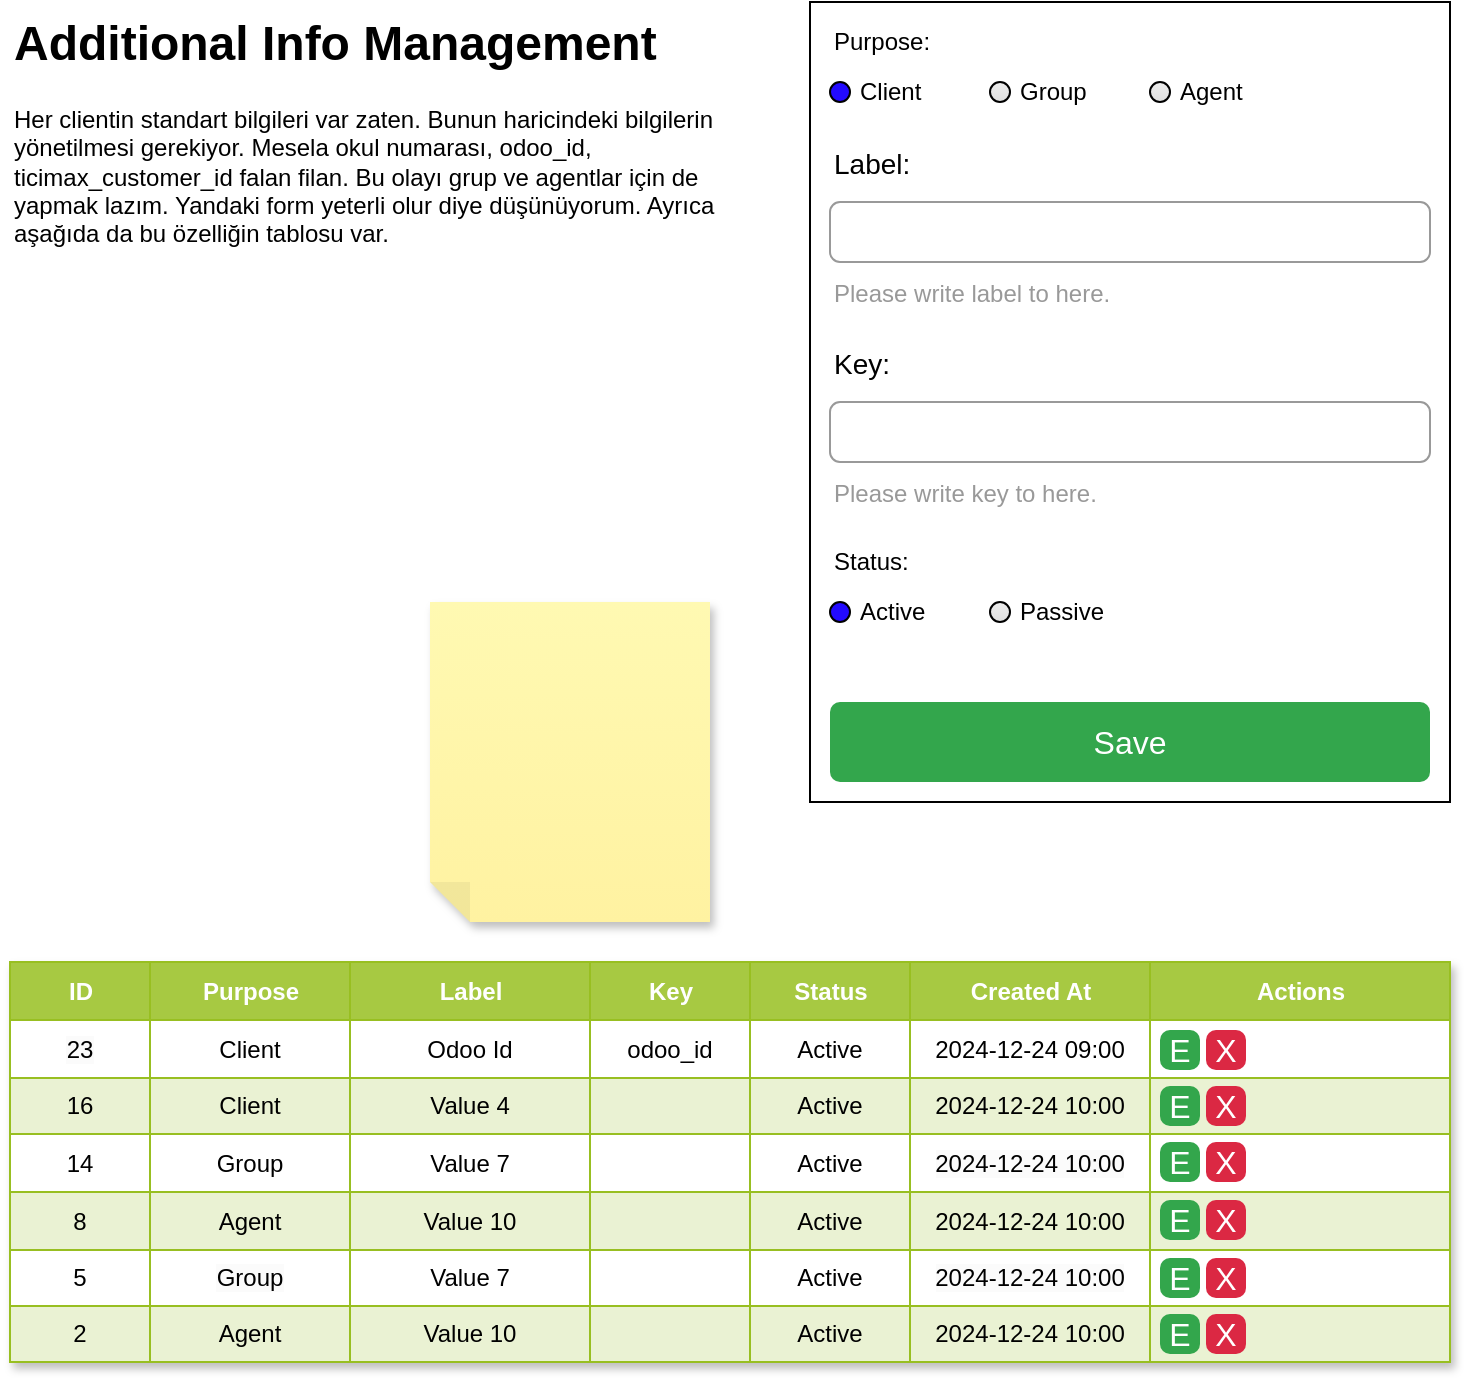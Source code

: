 <mxfile version="25.0.2">
  <diagram name="Additional Info" id="WmOmraycxfXP2fJNfxNS">
    <mxGraphModel dx="1520" dy="962" grid="1" gridSize="10" guides="1" tooltips="1" connect="1" arrows="1" fold="1" page="1" pageScale="1" pageWidth="850" pageHeight="1100" math="0" shadow="0">
      <root>
        <mxCell id="0" />
        <mxCell id="1" parent="0" />
        <mxCell id="TuhJurS4XoMdjl_hkcOm-2" value="" style="rounded=0;whiteSpace=wrap;html=1;" parent="1" vertex="1">
          <mxGeometry x="440" y="40" width="320" height="400" as="geometry" />
        </mxCell>
        <mxCell id="TuhJurS4XoMdjl_hkcOm-5" value="Purpose:" style="text;html=1;align=left;verticalAlign=middle;whiteSpace=wrap;rounded=0;" parent="1" vertex="1">
          <mxGeometry x="450" y="50" width="290" height="20" as="geometry" />
        </mxCell>
        <mxCell id="TuhJurS4XoMdjl_hkcOm-7" value="Save" style="html=1;shadow=0;dashed=0;shape=mxgraph.bootstrap.rrect;rSize=5;strokeColor=none;strokeWidth=1;fillColor=#33A64C;fontColor=#FFFFFF;whiteSpace=wrap;align=center;verticalAlign=middle;spacingLeft=0;fontStyle=0;fontSize=16;spacing=5;" parent="1" vertex="1">
          <mxGeometry x="450" y="390" width="300" height="40" as="geometry" />
        </mxCell>
        <mxCell id="TuhJurS4XoMdjl_hkcOm-8" value="Client" style="html=1;shadow=0;dashed=0;shape=mxgraph.bootstrap.radioButton2;labelPosition=right;verticalLabelPosition=middle;align=left;verticalAlign=middle;gradientColor=none;fillColor=#230AFF;checked=0;spacing=5;checkedFill=#0085FC;checkedStroke=#ffffff;fontColor=default;" parent="1" vertex="1">
          <mxGeometry x="450" y="80" width="10" height="10" as="geometry" />
        </mxCell>
        <mxCell id="TuhJurS4XoMdjl_hkcOm-9" value="Group" style="html=1;shadow=0;dashed=0;shape=mxgraph.bootstrap.radioButton2;labelPosition=right;verticalLabelPosition=middle;align=left;verticalAlign=middle;gradientColor=#DEDEDE;fillColor=#EDEDED;checked=0;spacing=5;checkedFill=#0085FC;checkedStroke=#ffffff;" parent="1" vertex="1">
          <mxGeometry x="530" y="80" width="10" height="10" as="geometry" />
        </mxCell>
        <mxCell id="TuhJurS4XoMdjl_hkcOm-12" value="Agent" style="html=1;shadow=0;dashed=0;shape=mxgraph.bootstrap.radioButton2;labelPosition=right;verticalLabelPosition=middle;align=left;verticalAlign=middle;gradientColor=#DEDEDE;fillColor=#EDEDED;checked=0;spacing=5;checkedFill=#0085FC;checkedStroke=#ffffff;" parent="1" vertex="1">
          <mxGeometry x="610" y="80" width="10" height="10" as="geometry" />
        </mxCell>
        <mxCell id="At0bTdV5Mr-35GkYm6sz-33" value="Label:" style="fillColor=none;strokeColor=none;align=left;fontSize=14;" parent="1" vertex="1">
          <mxGeometry x="450" y="100" width="260" height="40" as="geometry" />
        </mxCell>
        <mxCell id="At0bTdV5Mr-35GkYm6sz-34" value="" style="html=1;shadow=0;dashed=0;shape=mxgraph.bootstrap.rrect;rSize=5;fillColor=none;strokeColor=#999999;align=left;spacing=15;fontSize=14;fontColor=#6C767D;" parent="1" vertex="1">
          <mxGeometry x="450" y="140" width="300" height="30" as="geometry" />
        </mxCell>
        <mxCell id="At0bTdV5Mr-35GkYm6sz-36" value="Key:" style="fillColor=none;strokeColor=none;align=left;fontSize=14;" parent="1" vertex="1">
          <mxGeometry x="450" y="200" width="260" height="40" as="geometry" />
        </mxCell>
        <mxCell id="At0bTdV5Mr-35GkYm6sz-37" value="" style="html=1;shadow=0;dashed=0;shape=mxgraph.bootstrap.rrect;rSize=5;fillColor=none;strokeColor=#999999;align=left;spacing=15;fontSize=14;fontColor=#6C767D;" parent="1" vertex="1">
          <mxGeometry x="450" y="240" width="300" height="30" as="geometry" />
        </mxCell>
        <mxCell id="At0bTdV5Mr-35GkYm6sz-66" value="Status:" style="text;html=1;align=left;verticalAlign=middle;whiteSpace=wrap;rounded=0;" parent="1" vertex="1">
          <mxGeometry x="450" y="310" width="290" height="20" as="geometry" />
        </mxCell>
        <mxCell id="At0bTdV5Mr-35GkYm6sz-67" value="Active" style="html=1;shadow=0;dashed=0;shape=mxgraph.bootstrap.radioButton2;labelPosition=right;verticalLabelPosition=middle;align=left;verticalAlign=middle;gradientColor=none;fillColor=#230AFF;checked=0;spacing=5;checkedFill=#0085FC;checkedStroke=#ffffff;fontColor=default;" parent="1" vertex="1">
          <mxGeometry x="450" y="340" width="10" height="10" as="geometry" />
        </mxCell>
        <mxCell id="At0bTdV5Mr-35GkYm6sz-68" value="Passive" style="html=1;shadow=0;dashed=0;shape=mxgraph.bootstrap.radioButton2;labelPosition=right;verticalLabelPosition=middle;align=left;verticalAlign=middle;gradientColor=#DEDEDE;fillColor=#EDEDED;checked=0;spacing=5;checkedFill=#0085FC;checkedStroke=#ffffff;" parent="1" vertex="1">
          <mxGeometry x="530" y="340" width="10" height="10" as="geometry" />
        </mxCell>
        <mxCell id="At0bTdV5Mr-35GkYm6sz-70" value="&lt;h1 style=&quot;margin-top: 0px;&quot;&gt;Additional Info Management&lt;/h1&gt;&lt;p&gt;Her clientin standart bilgileri var zaten. Bunun haricindeki bilgilerin yönetilmesi gerekiyor. Mesela okul numarası, odoo_id, ticimax_customer_id falan filan. Bu olayı grup ve agentlar için de yapmak lazım. Yandaki form yeterli olur diye düşünüyorum. Ayrıca aşağıda da bu özelliğin tablosu var.&lt;/p&gt;" style="text;html=1;whiteSpace=wrap;overflow=hidden;rounded=0;" parent="1" vertex="1">
          <mxGeometry x="40" y="40" width="360" height="160" as="geometry" />
        </mxCell>
        <mxCell id="At0bTdV5Mr-35GkYm6sz-78" value="Please write label to here." style="fillColor=none;strokeColor=none;align=left;spacing=2;fontSize=12;fontColor=#999999;" parent="1" vertex="1">
          <mxGeometry x="450" y="170" width="300" height="30" as="geometry" />
        </mxCell>
        <mxCell id="At0bTdV5Mr-35GkYm6sz-79" value="Please write key to here." style="fillColor=none;strokeColor=none;align=left;spacing=2;fontSize=12;fontColor=#999999;" parent="1" vertex="1">
          <mxGeometry x="450" y="270" width="300" height="30" as="geometry" />
        </mxCell>
        <mxCell id="87xBrkdjX0edpppWRUQc-318" value="Assets" style="childLayout=tableLayout;recursiveResize=0;strokeColor=#98bf21;fillColor=#A7C942;shadow=1;" vertex="1" parent="1">
          <mxGeometry x="40" y="520" width="720" height="200" as="geometry" />
        </mxCell>
        <mxCell id="87xBrkdjX0edpppWRUQc-319" style="shape=tableRow;horizontal=0;startSize=0;swimlaneHead=0;swimlaneBody=0;top=0;left=0;bottom=0;right=0;dropTarget=0;collapsible=0;recursiveResize=0;expand=0;fontStyle=0;strokeColor=inherit;fillColor=#ffffff;" vertex="1" parent="87xBrkdjX0edpppWRUQc-318">
          <mxGeometry width="720" height="29" as="geometry" />
        </mxCell>
        <mxCell id="87xBrkdjX0edpppWRUQc-344" value="ID" style="connectable=0;recursiveResize=0;strokeColor=inherit;fillColor=#A7C942;align=center;fontStyle=1;fontColor=#FFFFFF;html=1;" vertex="1" parent="87xBrkdjX0edpppWRUQc-319">
          <mxGeometry width="70" height="29" as="geometry">
            <mxRectangle width="70" height="29" as="alternateBounds" />
          </mxGeometry>
        </mxCell>
        <mxCell id="87xBrkdjX0edpppWRUQc-339" value="Purpose" style="connectable=0;recursiveResize=0;strokeColor=inherit;fillColor=#A7C942;align=center;fontStyle=1;fontColor=#FFFFFF;html=1;" vertex="1" parent="87xBrkdjX0edpppWRUQc-319">
          <mxGeometry x="70" width="100" height="29" as="geometry">
            <mxRectangle width="100" height="29" as="alternateBounds" />
          </mxGeometry>
        </mxCell>
        <mxCell id="87xBrkdjX0edpppWRUQc-320" value="Label" style="connectable=0;recursiveResize=0;strokeColor=inherit;fillColor=#A7C942;align=center;fontStyle=1;fontColor=#FFFFFF;html=1;" vertex="1" parent="87xBrkdjX0edpppWRUQc-319">
          <mxGeometry x="170" width="120" height="29" as="geometry">
            <mxRectangle width="120" height="29" as="alternateBounds" />
          </mxGeometry>
        </mxCell>
        <mxCell id="87xBrkdjX0edpppWRUQc-354" value="Key" style="connectable=0;recursiveResize=0;strokeColor=inherit;fillColor=#A7C942;align=center;fontStyle=1;fontColor=#FFFFFF;html=1;" vertex="1" parent="87xBrkdjX0edpppWRUQc-319">
          <mxGeometry x="290" width="80" height="29" as="geometry">
            <mxRectangle width="80" height="29" as="alternateBounds" />
          </mxGeometry>
        </mxCell>
        <mxCell id="87xBrkdjX0edpppWRUQc-321" value="Status" style="connectable=0;recursiveResize=0;strokeColor=inherit;fillColor=#A7C942;align=center;fontStyle=1;fontColor=#FFFFFF;html=1;" vertex="1" parent="87xBrkdjX0edpppWRUQc-319">
          <mxGeometry x="370" width="80" height="29" as="geometry">
            <mxRectangle width="80" height="29" as="alternateBounds" />
          </mxGeometry>
        </mxCell>
        <mxCell id="87xBrkdjX0edpppWRUQc-322" value="Created At" style="connectable=0;recursiveResize=0;strokeColor=inherit;fillColor=#A7C942;align=center;fontStyle=1;fontColor=#FFFFFF;html=1;" vertex="1" parent="87xBrkdjX0edpppWRUQc-319">
          <mxGeometry x="450" width="120" height="29" as="geometry">
            <mxRectangle width="120" height="29" as="alternateBounds" />
          </mxGeometry>
        </mxCell>
        <mxCell id="87xBrkdjX0edpppWRUQc-349" value="Actions" style="connectable=0;recursiveResize=0;strokeColor=inherit;fillColor=#A7C942;align=center;fontStyle=1;fontColor=#FFFFFF;html=1;" vertex="1" parent="87xBrkdjX0edpppWRUQc-319">
          <mxGeometry x="570" width="150" height="29" as="geometry">
            <mxRectangle width="150" height="29" as="alternateBounds" />
          </mxGeometry>
        </mxCell>
        <mxCell id="87xBrkdjX0edpppWRUQc-323" value="" style="shape=tableRow;horizontal=0;startSize=0;swimlaneHead=0;swimlaneBody=0;top=0;left=0;bottom=0;right=0;dropTarget=0;collapsible=0;recursiveResize=0;expand=0;fontStyle=0;strokeColor=inherit;fillColor=#ffffff;" vertex="1" parent="87xBrkdjX0edpppWRUQc-318">
          <mxGeometry y="29" width="720" height="29" as="geometry" />
        </mxCell>
        <mxCell id="87xBrkdjX0edpppWRUQc-345" value="&lt;span style=&quot;color: rgb(0, 0, 0); font-family: Helvetica; font-size: 12px; font-style: normal; font-variant-ligatures: normal; font-variant-caps: normal; font-weight: 400; letter-spacing: normal; orphans: 2; text-align: center; text-indent: 0px; text-transform: none; widows: 2; word-spacing: 0px; -webkit-text-stroke-width: 0px; white-space: normal; background-color: rgb(251, 251, 251); text-decoration-thickness: initial; text-decoration-style: initial; text-decoration-color: initial; display: inline !important; float: none;&quot;&gt;23&lt;/span&gt;" style="connectable=0;recursiveResize=0;strokeColor=inherit;fillColor=inherit;align=center;whiteSpace=wrap;html=1;" vertex="1" parent="87xBrkdjX0edpppWRUQc-323">
          <mxGeometry width="70" height="29" as="geometry">
            <mxRectangle width="70" height="29" as="alternateBounds" />
          </mxGeometry>
        </mxCell>
        <mxCell id="87xBrkdjX0edpppWRUQc-340" value="Client" style="connectable=0;recursiveResize=0;strokeColor=inherit;fillColor=inherit;align=center;whiteSpace=wrap;html=1;" vertex="1" parent="87xBrkdjX0edpppWRUQc-323">
          <mxGeometry x="70" width="100" height="29" as="geometry">
            <mxRectangle width="100" height="29" as="alternateBounds" />
          </mxGeometry>
        </mxCell>
        <mxCell id="87xBrkdjX0edpppWRUQc-324" value="Odoo Id" style="connectable=0;recursiveResize=0;strokeColor=inherit;fillColor=inherit;align=center;whiteSpace=wrap;html=1;" vertex="1" parent="87xBrkdjX0edpppWRUQc-323">
          <mxGeometry x="170" width="120" height="29" as="geometry">
            <mxRectangle width="120" height="29" as="alternateBounds" />
          </mxGeometry>
        </mxCell>
        <mxCell id="87xBrkdjX0edpppWRUQc-355" value="odoo_id" style="connectable=0;recursiveResize=0;strokeColor=inherit;fillColor=inherit;align=center;whiteSpace=wrap;html=1;" vertex="1" parent="87xBrkdjX0edpppWRUQc-323">
          <mxGeometry x="290" width="80" height="29" as="geometry">
            <mxRectangle width="80" height="29" as="alternateBounds" />
          </mxGeometry>
        </mxCell>
        <mxCell id="87xBrkdjX0edpppWRUQc-325" value="Active" style="connectable=0;recursiveResize=0;strokeColor=inherit;fillColor=inherit;align=center;whiteSpace=wrap;html=1;" vertex="1" parent="87xBrkdjX0edpppWRUQc-323">
          <mxGeometry x="370" width="80" height="29" as="geometry">
            <mxRectangle width="80" height="29" as="alternateBounds" />
          </mxGeometry>
        </mxCell>
        <mxCell id="87xBrkdjX0edpppWRUQc-326" value="2024-12-24 09:00" style="connectable=0;recursiveResize=0;strokeColor=inherit;fillColor=inherit;align=center;whiteSpace=wrap;html=1;" vertex="1" parent="87xBrkdjX0edpppWRUQc-323">
          <mxGeometry x="450" width="120" height="29" as="geometry">
            <mxRectangle width="120" height="29" as="alternateBounds" />
          </mxGeometry>
        </mxCell>
        <mxCell id="87xBrkdjX0edpppWRUQc-350" value="" style="connectable=0;recursiveResize=0;strokeColor=inherit;fillColor=inherit;align=center;whiteSpace=wrap;html=1;" vertex="1" parent="87xBrkdjX0edpppWRUQc-323">
          <mxGeometry x="570" width="150" height="29" as="geometry">
            <mxRectangle width="150" height="29" as="alternateBounds" />
          </mxGeometry>
        </mxCell>
        <mxCell id="87xBrkdjX0edpppWRUQc-327" value="" style="shape=tableRow;horizontal=0;startSize=0;swimlaneHead=0;swimlaneBody=0;top=0;left=0;bottom=0;right=0;dropTarget=0;collapsible=0;recursiveResize=0;expand=0;fontStyle=1;strokeColor=inherit;fillColor=#EAF2D3;" vertex="1" parent="87xBrkdjX0edpppWRUQc-318">
          <mxGeometry y="58" width="720" height="28" as="geometry" />
        </mxCell>
        <mxCell id="87xBrkdjX0edpppWRUQc-346" value="16" style="connectable=0;recursiveResize=0;strokeColor=inherit;fillColor=inherit;whiteSpace=wrap;html=1;" vertex="1" parent="87xBrkdjX0edpppWRUQc-327">
          <mxGeometry width="70" height="28" as="geometry">
            <mxRectangle width="70" height="28" as="alternateBounds" />
          </mxGeometry>
        </mxCell>
        <mxCell id="87xBrkdjX0edpppWRUQc-341" value="Client" style="connectable=0;recursiveResize=0;strokeColor=inherit;fillColor=inherit;whiteSpace=wrap;html=1;" vertex="1" parent="87xBrkdjX0edpppWRUQc-327">
          <mxGeometry x="70" width="100" height="28" as="geometry">
            <mxRectangle width="100" height="28" as="alternateBounds" />
          </mxGeometry>
        </mxCell>
        <mxCell id="87xBrkdjX0edpppWRUQc-328" value="Value 4" style="connectable=0;recursiveResize=0;strokeColor=inherit;fillColor=inherit;whiteSpace=wrap;html=1;" vertex="1" parent="87xBrkdjX0edpppWRUQc-327">
          <mxGeometry x="170" width="120" height="28" as="geometry">
            <mxRectangle width="120" height="28" as="alternateBounds" />
          </mxGeometry>
        </mxCell>
        <mxCell id="87xBrkdjX0edpppWRUQc-356" style="connectable=0;recursiveResize=0;strokeColor=inherit;fillColor=inherit;whiteSpace=wrap;html=1;" vertex="1" parent="87xBrkdjX0edpppWRUQc-327">
          <mxGeometry x="290" width="80" height="28" as="geometry">
            <mxRectangle width="80" height="28" as="alternateBounds" />
          </mxGeometry>
        </mxCell>
        <mxCell id="87xBrkdjX0edpppWRUQc-329" value="Active" style="connectable=0;recursiveResize=0;strokeColor=inherit;fillColor=inherit;whiteSpace=wrap;html=1;" vertex="1" parent="87xBrkdjX0edpppWRUQc-327">
          <mxGeometry x="370" width="80" height="28" as="geometry">
            <mxRectangle width="80" height="28" as="alternateBounds" />
          </mxGeometry>
        </mxCell>
        <mxCell id="87xBrkdjX0edpppWRUQc-330" value="2024-12-24 10:00" style="connectable=0;recursiveResize=0;strokeColor=inherit;fillColor=inherit;whiteSpace=wrap;html=1;" vertex="1" parent="87xBrkdjX0edpppWRUQc-327">
          <mxGeometry x="450" width="120" height="28" as="geometry">
            <mxRectangle width="120" height="28" as="alternateBounds" />
          </mxGeometry>
        </mxCell>
        <mxCell id="87xBrkdjX0edpppWRUQc-351" style="connectable=0;recursiveResize=0;strokeColor=inherit;fillColor=inherit;whiteSpace=wrap;html=1;" vertex="1" parent="87xBrkdjX0edpppWRUQc-327">
          <mxGeometry x="570" width="150" height="28" as="geometry">
            <mxRectangle width="150" height="28" as="alternateBounds" />
          </mxGeometry>
        </mxCell>
        <mxCell id="87xBrkdjX0edpppWRUQc-331" value="" style="shape=tableRow;horizontal=0;startSize=0;swimlaneHead=0;swimlaneBody=0;top=0;left=0;bottom=0;right=0;dropTarget=0;collapsible=0;recursiveResize=0;expand=0;fontStyle=0;strokeColor=inherit;fillColor=#ffffff;" vertex="1" parent="87xBrkdjX0edpppWRUQc-318">
          <mxGeometry y="86" width="720" height="29" as="geometry" />
        </mxCell>
        <mxCell id="87xBrkdjX0edpppWRUQc-347" value="14" style="connectable=0;recursiveResize=0;strokeColor=inherit;fillColor=inherit;fontStyle=0;align=center;whiteSpace=wrap;html=1;" vertex="1" parent="87xBrkdjX0edpppWRUQc-331">
          <mxGeometry width="70" height="29" as="geometry">
            <mxRectangle width="70" height="29" as="alternateBounds" />
          </mxGeometry>
        </mxCell>
        <mxCell id="87xBrkdjX0edpppWRUQc-342" value="Group" style="connectable=0;recursiveResize=0;strokeColor=inherit;fillColor=inherit;fontStyle=0;align=center;whiteSpace=wrap;html=1;" vertex="1" parent="87xBrkdjX0edpppWRUQc-331">
          <mxGeometry x="70" width="100" height="29" as="geometry">
            <mxRectangle width="100" height="29" as="alternateBounds" />
          </mxGeometry>
        </mxCell>
        <mxCell id="87xBrkdjX0edpppWRUQc-332" value="Value 7" style="connectable=0;recursiveResize=0;strokeColor=inherit;fillColor=inherit;fontStyle=0;align=center;whiteSpace=wrap;html=1;" vertex="1" parent="87xBrkdjX0edpppWRUQc-331">
          <mxGeometry x="170" width="120" height="29" as="geometry">
            <mxRectangle width="120" height="29" as="alternateBounds" />
          </mxGeometry>
        </mxCell>
        <mxCell id="87xBrkdjX0edpppWRUQc-357" style="connectable=0;recursiveResize=0;strokeColor=inherit;fillColor=inherit;fontStyle=0;align=center;whiteSpace=wrap;html=1;" vertex="1" parent="87xBrkdjX0edpppWRUQc-331">
          <mxGeometry x="290" width="80" height="29" as="geometry">
            <mxRectangle width="80" height="29" as="alternateBounds" />
          </mxGeometry>
        </mxCell>
        <mxCell id="87xBrkdjX0edpppWRUQc-333" value="Active" style="connectable=0;recursiveResize=0;strokeColor=inherit;fillColor=inherit;fontStyle=0;align=center;whiteSpace=wrap;html=1;" vertex="1" parent="87xBrkdjX0edpppWRUQc-331">
          <mxGeometry x="370" width="80" height="29" as="geometry">
            <mxRectangle width="80" height="29" as="alternateBounds" />
          </mxGeometry>
        </mxCell>
        <mxCell id="87xBrkdjX0edpppWRUQc-334" value="&lt;span style=&quot;color: rgb(0, 0, 0); font-family: Helvetica; font-size: 12px; font-style: normal; font-variant-ligatures: normal; font-variant-caps: normal; font-weight: 400; letter-spacing: normal; orphans: 2; text-align: center; text-indent: 0px; text-transform: none; widows: 2; word-spacing: 0px; -webkit-text-stroke-width: 0px; white-space: normal; background-color: rgb(251, 251, 251); text-decoration-thickness: initial; text-decoration-style: initial; text-decoration-color: initial; display: inline !important; float: none;&quot;&gt;2024-12-24 10:00&lt;/span&gt;" style="connectable=0;recursiveResize=0;strokeColor=inherit;fillColor=inherit;fontStyle=0;align=center;whiteSpace=wrap;html=1;" vertex="1" parent="87xBrkdjX0edpppWRUQc-331">
          <mxGeometry x="450" width="120" height="29" as="geometry">
            <mxRectangle width="120" height="29" as="alternateBounds" />
          </mxGeometry>
        </mxCell>
        <mxCell id="87xBrkdjX0edpppWRUQc-352" style="connectable=0;recursiveResize=0;strokeColor=inherit;fillColor=inherit;fontStyle=0;align=center;whiteSpace=wrap;html=1;" vertex="1" parent="87xBrkdjX0edpppWRUQc-331">
          <mxGeometry x="570" width="150" height="29" as="geometry">
            <mxRectangle width="150" height="29" as="alternateBounds" />
          </mxGeometry>
        </mxCell>
        <mxCell id="87xBrkdjX0edpppWRUQc-335" value="" style="shape=tableRow;horizontal=0;startSize=0;swimlaneHead=0;swimlaneBody=0;top=0;left=0;bottom=0;right=0;dropTarget=0;collapsible=0;recursiveResize=0;expand=0;fontStyle=1;strokeColor=inherit;fillColor=#EAF2D3;" vertex="1" parent="87xBrkdjX0edpppWRUQc-318">
          <mxGeometry y="115" width="720" height="29" as="geometry" />
        </mxCell>
        <mxCell id="87xBrkdjX0edpppWRUQc-348" value="8" style="connectable=0;recursiveResize=0;strokeColor=inherit;fillColor=inherit;whiteSpace=wrap;html=1;" vertex="1" parent="87xBrkdjX0edpppWRUQc-335">
          <mxGeometry width="70" height="29" as="geometry">
            <mxRectangle width="70" height="29" as="alternateBounds" />
          </mxGeometry>
        </mxCell>
        <mxCell id="87xBrkdjX0edpppWRUQc-343" value="Agent" style="connectable=0;recursiveResize=0;strokeColor=inherit;fillColor=inherit;whiteSpace=wrap;html=1;" vertex="1" parent="87xBrkdjX0edpppWRUQc-335">
          <mxGeometry x="70" width="100" height="29" as="geometry">
            <mxRectangle width="100" height="29" as="alternateBounds" />
          </mxGeometry>
        </mxCell>
        <mxCell id="87xBrkdjX0edpppWRUQc-336" value="Value 10" style="connectable=0;recursiveResize=0;strokeColor=inherit;fillColor=inherit;whiteSpace=wrap;html=1;" vertex="1" parent="87xBrkdjX0edpppWRUQc-335">
          <mxGeometry x="170" width="120" height="29" as="geometry">
            <mxRectangle width="120" height="29" as="alternateBounds" />
          </mxGeometry>
        </mxCell>
        <mxCell id="87xBrkdjX0edpppWRUQc-358" style="connectable=0;recursiveResize=0;strokeColor=inherit;fillColor=inherit;whiteSpace=wrap;html=1;" vertex="1" parent="87xBrkdjX0edpppWRUQc-335">
          <mxGeometry x="290" width="80" height="29" as="geometry">
            <mxRectangle width="80" height="29" as="alternateBounds" />
          </mxGeometry>
        </mxCell>
        <mxCell id="87xBrkdjX0edpppWRUQc-337" value="Active" style="connectable=0;recursiveResize=0;strokeColor=inherit;fillColor=inherit;whiteSpace=wrap;html=1;" vertex="1" parent="87xBrkdjX0edpppWRUQc-335">
          <mxGeometry x="370" width="80" height="29" as="geometry">
            <mxRectangle width="80" height="29" as="alternateBounds" />
          </mxGeometry>
        </mxCell>
        <mxCell id="87xBrkdjX0edpppWRUQc-338" value="2024-12-24 10:00" style="connectable=0;recursiveResize=0;strokeColor=inherit;fillColor=inherit;whiteSpace=wrap;html=1;" vertex="1" parent="87xBrkdjX0edpppWRUQc-335">
          <mxGeometry x="450" width="120" height="29" as="geometry">
            <mxRectangle width="120" height="29" as="alternateBounds" />
          </mxGeometry>
        </mxCell>
        <mxCell id="87xBrkdjX0edpppWRUQc-353" style="connectable=0;recursiveResize=0;strokeColor=inherit;fillColor=inherit;whiteSpace=wrap;html=1;" vertex="1" parent="87xBrkdjX0edpppWRUQc-335">
          <mxGeometry x="570" width="150" height="29" as="geometry">
            <mxRectangle width="150" height="29" as="alternateBounds" />
          </mxGeometry>
        </mxCell>
        <mxCell id="87xBrkdjX0edpppWRUQc-359" value="" style="shape=tableRow;horizontal=0;startSize=0;swimlaneHead=0;swimlaneBody=0;top=0;left=0;bottom=0;right=0;dropTarget=0;collapsible=0;recursiveResize=0;expand=0;fontStyle=0;strokeColor=inherit;fillColor=#ffffff;" vertex="1" parent="87xBrkdjX0edpppWRUQc-318">
          <mxGeometry y="144" width="720" height="28" as="geometry" />
        </mxCell>
        <mxCell id="87xBrkdjX0edpppWRUQc-360" value="5" style="connectable=0;recursiveResize=0;strokeColor=inherit;fillColor=inherit;fontStyle=0;align=center;whiteSpace=wrap;html=1;" vertex="1" parent="87xBrkdjX0edpppWRUQc-359">
          <mxGeometry width="70" height="28" as="geometry">
            <mxRectangle width="70" height="28" as="alternateBounds" />
          </mxGeometry>
        </mxCell>
        <mxCell id="87xBrkdjX0edpppWRUQc-361" value="&lt;span style=&quot;color: rgb(0, 0, 0); font-family: Helvetica; font-size: 12px; font-style: normal; font-variant-ligatures: normal; font-variant-caps: normal; font-weight: 400; letter-spacing: normal; orphans: 2; text-align: center; text-indent: 0px; text-transform: none; widows: 2; word-spacing: 0px; -webkit-text-stroke-width: 0px; white-space: normal; background-color: rgb(251, 251, 251); text-decoration-thickness: initial; text-decoration-style: initial; text-decoration-color: initial; display: inline !important; float: none;&quot;&gt;Group&lt;/span&gt;" style="connectable=0;recursiveResize=0;strokeColor=inherit;fillColor=inherit;fontStyle=0;align=center;whiteSpace=wrap;html=1;" vertex="1" parent="87xBrkdjX0edpppWRUQc-359">
          <mxGeometry x="70" width="100" height="28" as="geometry">
            <mxRectangle width="100" height="28" as="alternateBounds" />
          </mxGeometry>
        </mxCell>
        <mxCell id="87xBrkdjX0edpppWRUQc-362" value="Value 7" style="connectable=0;recursiveResize=0;strokeColor=inherit;fillColor=inherit;fontStyle=0;align=center;whiteSpace=wrap;html=1;" vertex="1" parent="87xBrkdjX0edpppWRUQc-359">
          <mxGeometry x="170" width="120" height="28" as="geometry">
            <mxRectangle width="120" height="28" as="alternateBounds" />
          </mxGeometry>
        </mxCell>
        <mxCell id="87xBrkdjX0edpppWRUQc-363" style="connectable=0;recursiveResize=0;strokeColor=inherit;fillColor=inherit;fontStyle=0;align=center;whiteSpace=wrap;html=1;" vertex="1" parent="87xBrkdjX0edpppWRUQc-359">
          <mxGeometry x="290" width="80" height="28" as="geometry">
            <mxRectangle width="80" height="28" as="alternateBounds" />
          </mxGeometry>
        </mxCell>
        <mxCell id="87xBrkdjX0edpppWRUQc-364" value="Active" style="connectable=0;recursiveResize=0;strokeColor=inherit;fillColor=inherit;fontStyle=0;align=center;whiteSpace=wrap;html=1;" vertex="1" parent="87xBrkdjX0edpppWRUQc-359">
          <mxGeometry x="370" width="80" height="28" as="geometry">
            <mxRectangle width="80" height="28" as="alternateBounds" />
          </mxGeometry>
        </mxCell>
        <mxCell id="87xBrkdjX0edpppWRUQc-365" value="&lt;span style=&quot;color: rgb(0, 0, 0); font-family: Helvetica; font-size: 12px; font-style: normal; font-variant-ligatures: normal; font-variant-caps: normal; font-weight: 400; letter-spacing: normal; orphans: 2; text-align: center; text-indent: 0px; text-transform: none; widows: 2; word-spacing: 0px; -webkit-text-stroke-width: 0px; white-space: normal; background-color: rgb(251, 251, 251); text-decoration-thickness: initial; text-decoration-style: initial; text-decoration-color: initial; display: inline !important; float: none;&quot;&gt;2024-12-24 10:00&lt;/span&gt;" style="connectable=0;recursiveResize=0;strokeColor=inherit;fillColor=inherit;fontStyle=0;align=center;whiteSpace=wrap;html=1;" vertex="1" parent="87xBrkdjX0edpppWRUQc-359">
          <mxGeometry x="450" width="120" height="28" as="geometry">
            <mxRectangle width="120" height="28" as="alternateBounds" />
          </mxGeometry>
        </mxCell>
        <mxCell id="87xBrkdjX0edpppWRUQc-366" style="connectable=0;recursiveResize=0;strokeColor=inherit;fillColor=inherit;fontStyle=0;align=center;whiteSpace=wrap;html=1;" vertex="1" parent="87xBrkdjX0edpppWRUQc-359">
          <mxGeometry x="570" width="150" height="28" as="geometry">
            <mxRectangle width="150" height="28" as="alternateBounds" />
          </mxGeometry>
        </mxCell>
        <mxCell id="87xBrkdjX0edpppWRUQc-367" value="" style="shape=tableRow;horizontal=0;startSize=0;swimlaneHead=0;swimlaneBody=0;top=0;left=0;bottom=0;right=0;dropTarget=0;collapsible=0;recursiveResize=0;expand=0;fontStyle=1;strokeColor=inherit;fillColor=#EAF2D3;" vertex="1" parent="87xBrkdjX0edpppWRUQc-318">
          <mxGeometry y="172" width="720" height="28" as="geometry" />
        </mxCell>
        <mxCell id="87xBrkdjX0edpppWRUQc-368" value="2" style="connectable=0;recursiveResize=0;strokeColor=inherit;fillColor=inherit;whiteSpace=wrap;html=1;" vertex="1" parent="87xBrkdjX0edpppWRUQc-367">
          <mxGeometry width="70" height="28" as="geometry">
            <mxRectangle width="70" height="28" as="alternateBounds" />
          </mxGeometry>
        </mxCell>
        <mxCell id="87xBrkdjX0edpppWRUQc-369" value="Agent" style="connectable=0;recursiveResize=0;strokeColor=inherit;fillColor=inherit;whiteSpace=wrap;html=1;" vertex="1" parent="87xBrkdjX0edpppWRUQc-367">
          <mxGeometry x="70" width="100" height="28" as="geometry">
            <mxRectangle width="100" height="28" as="alternateBounds" />
          </mxGeometry>
        </mxCell>
        <mxCell id="87xBrkdjX0edpppWRUQc-370" value="Value 10" style="connectable=0;recursiveResize=0;strokeColor=inherit;fillColor=inherit;whiteSpace=wrap;html=1;" vertex="1" parent="87xBrkdjX0edpppWRUQc-367">
          <mxGeometry x="170" width="120" height="28" as="geometry">
            <mxRectangle width="120" height="28" as="alternateBounds" />
          </mxGeometry>
        </mxCell>
        <mxCell id="87xBrkdjX0edpppWRUQc-371" style="connectable=0;recursiveResize=0;strokeColor=inherit;fillColor=inherit;whiteSpace=wrap;html=1;" vertex="1" parent="87xBrkdjX0edpppWRUQc-367">
          <mxGeometry x="290" width="80" height="28" as="geometry">
            <mxRectangle width="80" height="28" as="alternateBounds" />
          </mxGeometry>
        </mxCell>
        <mxCell id="87xBrkdjX0edpppWRUQc-372" value="Active" style="connectable=0;recursiveResize=0;strokeColor=inherit;fillColor=inherit;whiteSpace=wrap;html=1;" vertex="1" parent="87xBrkdjX0edpppWRUQc-367">
          <mxGeometry x="370" width="80" height="28" as="geometry">
            <mxRectangle width="80" height="28" as="alternateBounds" />
          </mxGeometry>
        </mxCell>
        <mxCell id="87xBrkdjX0edpppWRUQc-373" value="2024-12-24 10:00" style="connectable=0;recursiveResize=0;strokeColor=inherit;fillColor=inherit;whiteSpace=wrap;html=1;" vertex="1" parent="87xBrkdjX0edpppWRUQc-367">
          <mxGeometry x="450" width="120" height="28" as="geometry">
            <mxRectangle width="120" height="28" as="alternateBounds" />
          </mxGeometry>
        </mxCell>
        <mxCell id="87xBrkdjX0edpppWRUQc-374" style="connectable=0;recursiveResize=0;strokeColor=inherit;fillColor=inherit;whiteSpace=wrap;html=1;" vertex="1" parent="87xBrkdjX0edpppWRUQc-367">
          <mxGeometry x="570" width="150" height="28" as="geometry">
            <mxRectangle width="150" height="28" as="alternateBounds" />
          </mxGeometry>
        </mxCell>
        <mxCell id="87xBrkdjX0edpppWRUQc-397" value="E" style="html=1;shadow=0;dashed=0;shape=mxgraph.bootstrap.rrect;rSize=5;strokeColor=none;strokeWidth=1;fillColor=#33A64C;fontColor=#FFFFFF;whiteSpace=wrap;align=center;verticalAlign=middle;spacingLeft=0;fontStyle=0;fontSize=16;spacing=5;" vertex="1" parent="1">
          <mxGeometry x="615" y="554" width="20" height="20" as="geometry" />
        </mxCell>
        <mxCell id="87xBrkdjX0edpppWRUQc-399" value="X" style="html=1;shadow=0;dashed=0;shape=mxgraph.bootstrap.rrect;rSize=5;strokeColor=none;strokeWidth=1;fillColor=#DB2843;fontColor=#FFFFFF;whiteSpace=wrap;align=center;verticalAlign=middle;spacingLeft=0;fontStyle=0;fontSize=16;spacing=5;" vertex="1" parent="1">
          <mxGeometry x="638" y="554" width="20" height="20" as="geometry" />
        </mxCell>
        <mxCell id="87xBrkdjX0edpppWRUQc-400" value="E" style="html=1;shadow=0;dashed=0;shape=mxgraph.bootstrap.rrect;rSize=5;strokeColor=none;strokeWidth=1;fillColor=#33A64C;fontColor=#FFFFFF;whiteSpace=wrap;align=center;verticalAlign=middle;spacingLeft=0;fontStyle=0;fontSize=16;spacing=5;" vertex="1" parent="1">
          <mxGeometry x="615" y="582" width="20" height="20" as="geometry" />
        </mxCell>
        <mxCell id="87xBrkdjX0edpppWRUQc-401" value="X" style="html=1;shadow=0;dashed=0;shape=mxgraph.bootstrap.rrect;rSize=5;strokeColor=none;strokeWidth=1;fillColor=#DB2843;fontColor=#FFFFFF;whiteSpace=wrap;align=center;verticalAlign=middle;spacingLeft=0;fontStyle=0;fontSize=16;spacing=5;" vertex="1" parent="1">
          <mxGeometry x="638" y="582" width="20" height="20" as="geometry" />
        </mxCell>
        <mxCell id="87xBrkdjX0edpppWRUQc-459" value="E" style="html=1;shadow=0;dashed=0;shape=mxgraph.bootstrap.rrect;rSize=5;strokeColor=none;strokeWidth=1;fillColor=#33A64C;fontColor=#FFFFFF;whiteSpace=wrap;align=center;verticalAlign=middle;spacingLeft=0;fontStyle=0;fontSize=16;spacing=5;" vertex="1" parent="1">
          <mxGeometry x="615" y="610" width="20" height="20" as="geometry" />
        </mxCell>
        <mxCell id="87xBrkdjX0edpppWRUQc-460" value="X" style="html=1;shadow=0;dashed=0;shape=mxgraph.bootstrap.rrect;rSize=5;strokeColor=none;strokeWidth=1;fillColor=#DB2843;fontColor=#FFFFFF;whiteSpace=wrap;align=center;verticalAlign=middle;spacingLeft=0;fontStyle=0;fontSize=16;spacing=5;" vertex="1" parent="1">
          <mxGeometry x="638" y="610" width="20" height="20" as="geometry" />
        </mxCell>
        <mxCell id="87xBrkdjX0edpppWRUQc-461" value="E" style="html=1;shadow=0;dashed=0;shape=mxgraph.bootstrap.rrect;rSize=5;strokeColor=none;strokeWidth=1;fillColor=#33A64C;fontColor=#FFFFFF;whiteSpace=wrap;align=center;verticalAlign=middle;spacingLeft=0;fontStyle=0;fontSize=16;spacing=5;" vertex="1" parent="1">
          <mxGeometry x="615" y="639" width="20" height="20" as="geometry" />
        </mxCell>
        <mxCell id="87xBrkdjX0edpppWRUQc-462" value="X" style="html=1;shadow=0;dashed=0;shape=mxgraph.bootstrap.rrect;rSize=5;strokeColor=none;strokeWidth=1;fillColor=#DB2843;fontColor=#FFFFFF;whiteSpace=wrap;align=center;verticalAlign=middle;spacingLeft=0;fontStyle=0;fontSize=16;spacing=5;" vertex="1" parent="1">
          <mxGeometry x="638" y="639" width="20" height="20" as="geometry" />
        </mxCell>
        <mxCell id="87xBrkdjX0edpppWRUQc-463" value="E" style="html=1;shadow=0;dashed=0;shape=mxgraph.bootstrap.rrect;rSize=5;strokeColor=none;strokeWidth=1;fillColor=#33A64C;fontColor=#FFFFFF;whiteSpace=wrap;align=center;verticalAlign=middle;spacingLeft=0;fontStyle=0;fontSize=16;spacing=5;" vertex="1" parent="1">
          <mxGeometry x="615" y="668" width="20" height="20" as="geometry" />
        </mxCell>
        <mxCell id="87xBrkdjX0edpppWRUQc-464" value="X" style="html=1;shadow=0;dashed=0;shape=mxgraph.bootstrap.rrect;rSize=5;strokeColor=none;strokeWidth=1;fillColor=#DB2843;fontColor=#FFFFFF;whiteSpace=wrap;align=center;verticalAlign=middle;spacingLeft=0;fontStyle=0;fontSize=16;spacing=5;" vertex="1" parent="1">
          <mxGeometry x="638" y="668" width="20" height="20" as="geometry" />
        </mxCell>
        <mxCell id="87xBrkdjX0edpppWRUQc-465" value="E" style="html=1;shadow=0;dashed=0;shape=mxgraph.bootstrap.rrect;rSize=5;strokeColor=none;strokeWidth=1;fillColor=#33A64C;fontColor=#FFFFFF;whiteSpace=wrap;align=center;verticalAlign=middle;spacingLeft=0;fontStyle=0;fontSize=16;spacing=5;" vertex="1" parent="1">
          <mxGeometry x="615" y="696" width="20" height="20" as="geometry" />
        </mxCell>
        <mxCell id="87xBrkdjX0edpppWRUQc-466" value="X" style="html=1;shadow=0;dashed=0;shape=mxgraph.bootstrap.rrect;rSize=5;strokeColor=none;strokeWidth=1;fillColor=#DB2843;fontColor=#FFFFFF;whiteSpace=wrap;align=center;verticalAlign=middle;spacingLeft=0;fontStyle=0;fontSize=16;spacing=5;" vertex="1" parent="1">
          <mxGeometry x="638" y="696" width="20" height="20" as="geometry" />
        </mxCell>
        <mxCell id="87xBrkdjX0edpppWRUQc-467" value="" style="shape=note;whiteSpace=wrap;html=1;backgroundOutline=1;fontColor=#000000;darkOpacity=0.05;fillColor=#FFF9B2;strokeColor=none;fillStyle=solid;direction=west;gradientDirection=north;gradientColor=#FFF2A1;shadow=1;size=20;pointerEvents=1;" vertex="1" parent="1">
          <mxGeometry x="250" y="340" width="140" height="160" as="geometry" />
        </mxCell>
      </root>
    </mxGraphModel>
  </diagram>
</mxfile>
